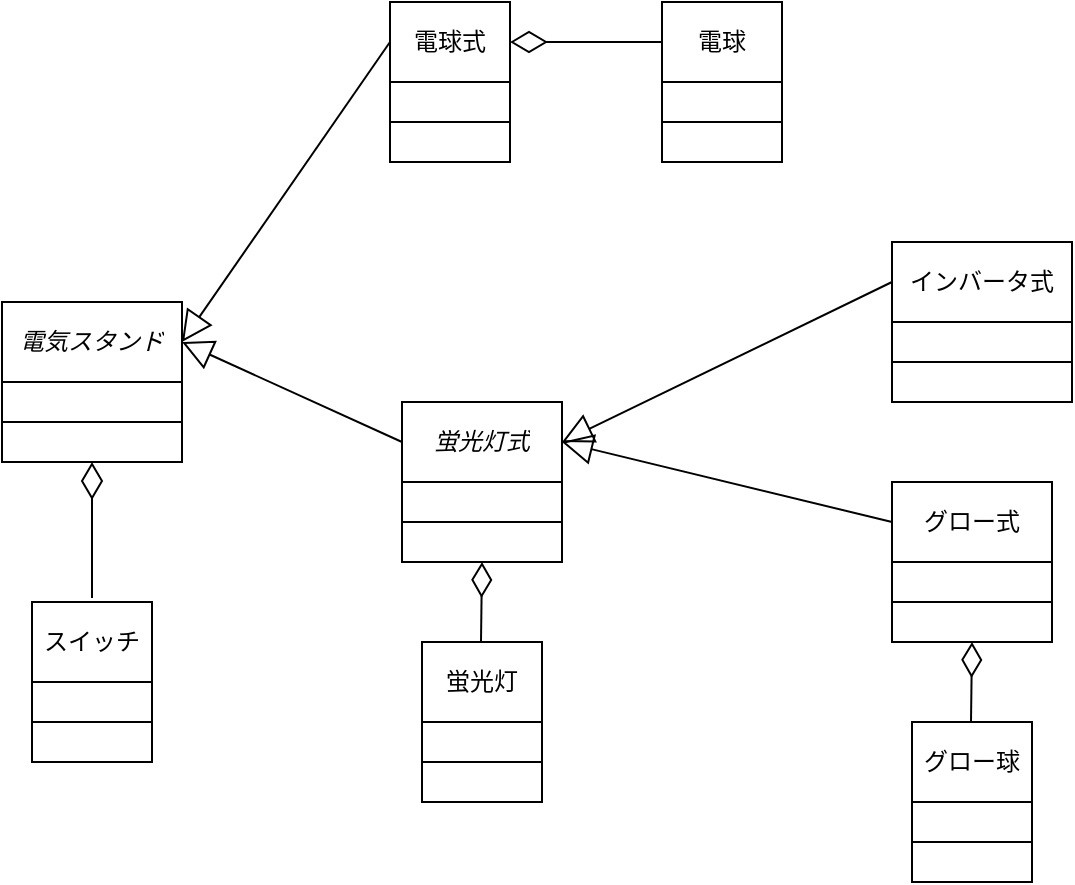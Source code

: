 <mxfile version="24.6.4" type="device" pages="2">
  <diagram name="ページ1" id="jaEZJwNVZ5G4QsKzrhcU">
    <mxGraphModel dx="880" dy="468" grid="1" gridSize="10" guides="1" tooltips="1" connect="1" arrows="1" fold="1" page="1" pageScale="1" pageWidth="827" pageHeight="1169" math="0" shadow="0">
      <root>
        <mxCell id="0" />
        <mxCell id="1" parent="0" />
        <mxCell id="rrLnvd40hAYD-MySEP8I-1" value="" style="shape=table;startSize=0;container=1;collapsible=0;childLayout=tableLayout;" vertex="1" parent="1">
          <mxGeometry x="635" y="280" width="80" height="80" as="geometry" />
        </mxCell>
        <mxCell id="rrLnvd40hAYD-MySEP8I-2" value="" style="shape=tableRow;horizontal=0;startSize=0;swimlaneHead=0;swimlaneBody=0;strokeColor=inherit;top=0;left=0;bottom=0;right=0;collapsible=0;dropTarget=0;fillColor=none;points=[[0,0.5],[1,0.5]];portConstraint=eastwest;" vertex="1" parent="rrLnvd40hAYD-MySEP8I-1">
          <mxGeometry width="80" height="40" as="geometry" />
        </mxCell>
        <mxCell id="rrLnvd40hAYD-MySEP8I-3" value="グロー式" style="shape=partialRectangle;html=1;whiteSpace=wrap;connectable=0;strokeColor=inherit;overflow=hidden;fillColor=none;top=0;left=0;bottom=0;right=0;pointerEvents=1;" vertex="1" parent="rrLnvd40hAYD-MySEP8I-2">
          <mxGeometry width="80" height="40" as="geometry">
            <mxRectangle width="80" height="40" as="alternateBounds" />
          </mxGeometry>
        </mxCell>
        <mxCell id="rrLnvd40hAYD-MySEP8I-4" value="" style="shape=tableRow;horizontal=0;startSize=0;swimlaneHead=0;swimlaneBody=0;strokeColor=inherit;top=0;left=0;bottom=0;right=0;collapsible=0;dropTarget=0;fillColor=none;points=[[0,0.5],[1,0.5]];portConstraint=eastwest;" vertex="1" parent="rrLnvd40hAYD-MySEP8I-1">
          <mxGeometry y="40" width="80" height="20" as="geometry" />
        </mxCell>
        <mxCell id="rrLnvd40hAYD-MySEP8I-5" value="" style="shape=partialRectangle;html=1;whiteSpace=wrap;connectable=0;strokeColor=inherit;overflow=hidden;fillColor=none;top=0;left=0;bottom=0;right=0;pointerEvents=1;" vertex="1" parent="rrLnvd40hAYD-MySEP8I-4">
          <mxGeometry width="80" height="20" as="geometry">
            <mxRectangle width="80" height="20" as="alternateBounds" />
          </mxGeometry>
        </mxCell>
        <mxCell id="rrLnvd40hAYD-MySEP8I-6" value="" style="shape=tableRow;horizontal=0;startSize=0;swimlaneHead=0;swimlaneBody=0;strokeColor=inherit;top=0;left=0;bottom=0;right=0;collapsible=0;dropTarget=0;fillColor=none;points=[[0,0.5],[1,0.5]];portConstraint=eastwest;" vertex="1" parent="rrLnvd40hAYD-MySEP8I-1">
          <mxGeometry y="60" width="80" height="20" as="geometry" />
        </mxCell>
        <mxCell id="rrLnvd40hAYD-MySEP8I-7" value="" style="shape=partialRectangle;html=1;whiteSpace=wrap;connectable=0;strokeColor=inherit;overflow=hidden;fillColor=none;top=0;left=0;bottom=0;right=0;pointerEvents=1;" vertex="1" parent="rrLnvd40hAYD-MySEP8I-6">
          <mxGeometry width="80" height="20" as="geometry">
            <mxRectangle width="80" height="20" as="alternateBounds" />
          </mxGeometry>
        </mxCell>
        <mxCell id="rrLnvd40hAYD-MySEP8I-8" value="" style="shape=table;startSize=0;container=1;collapsible=0;childLayout=tableLayout;" vertex="1" parent="1">
          <mxGeometry x="190" y="190" width="90" height="80" as="geometry" />
        </mxCell>
        <mxCell id="rrLnvd40hAYD-MySEP8I-9" value="" style="shape=tableRow;horizontal=0;startSize=0;swimlaneHead=0;swimlaneBody=0;strokeColor=inherit;top=0;left=0;bottom=0;right=0;collapsible=0;dropTarget=0;fillColor=none;points=[[0,0.5],[1,0.5]];portConstraint=eastwest;" vertex="1" parent="rrLnvd40hAYD-MySEP8I-8">
          <mxGeometry width="90" height="40" as="geometry" />
        </mxCell>
        <mxCell id="rrLnvd40hAYD-MySEP8I-10" value="&lt;span style=&quot;background-color: initial;&quot;&gt;&lt;i&gt;電気スタンド&lt;/i&gt;&lt;/span&gt;" style="shape=partialRectangle;html=1;whiteSpace=wrap;connectable=0;strokeColor=inherit;overflow=hidden;fillColor=none;top=0;left=0;bottom=0;right=0;pointerEvents=1;" vertex="1" parent="rrLnvd40hAYD-MySEP8I-9">
          <mxGeometry width="90" height="40" as="geometry">
            <mxRectangle width="90" height="40" as="alternateBounds" />
          </mxGeometry>
        </mxCell>
        <mxCell id="rrLnvd40hAYD-MySEP8I-11" value="" style="shape=tableRow;horizontal=0;startSize=0;swimlaneHead=0;swimlaneBody=0;strokeColor=inherit;top=0;left=0;bottom=0;right=0;collapsible=0;dropTarget=0;fillColor=none;points=[[0,0.5],[1,0.5]];portConstraint=eastwest;" vertex="1" parent="rrLnvd40hAYD-MySEP8I-8">
          <mxGeometry y="40" width="90" height="20" as="geometry" />
        </mxCell>
        <mxCell id="rrLnvd40hAYD-MySEP8I-12" value="" style="shape=partialRectangle;html=1;whiteSpace=wrap;connectable=0;strokeColor=inherit;overflow=hidden;fillColor=none;top=0;left=0;bottom=0;right=0;pointerEvents=1;" vertex="1" parent="rrLnvd40hAYD-MySEP8I-11">
          <mxGeometry width="90" height="20" as="geometry">
            <mxRectangle width="90" height="20" as="alternateBounds" />
          </mxGeometry>
        </mxCell>
        <mxCell id="rrLnvd40hAYD-MySEP8I-13" value="" style="shape=tableRow;horizontal=0;startSize=0;swimlaneHead=0;swimlaneBody=0;strokeColor=inherit;top=0;left=0;bottom=0;right=0;collapsible=0;dropTarget=0;fillColor=none;points=[[0,0.5],[1,0.5]];portConstraint=eastwest;" vertex="1" parent="rrLnvd40hAYD-MySEP8I-8">
          <mxGeometry y="60" width="90" height="20" as="geometry" />
        </mxCell>
        <mxCell id="rrLnvd40hAYD-MySEP8I-14" value="" style="shape=partialRectangle;html=1;whiteSpace=wrap;connectable=0;strokeColor=inherit;overflow=hidden;fillColor=none;top=0;left=0;bottom=0;right=0;pointerEvents=1;" vertex="1" parent="rrLnvd40hAYD-MySEP8I-13">
          <mxGeometry width="90" height="20" as="geometry">
            <mxRectangle width="90" height="20" as="alternateBounds" />
          </mxGeometry>
        </mxCell>
        <mxCell id="rrLnvd40hAYD-MySEP8I-15" value="" style="shape=table;startSize=0;container=1;collapsible=0;childLayout=tableLayout;" vertex="1" parent="1">
          <mxGeometry x="384" y="40" width="60" height="80" as="geometry" />
        </mxCell>
        <mxCell id="rrLnvd40hAYD-MySEP8I-16" value="" style="shape=tableRow;horizontal=0;startSize=0;swimlaneHead=0;swimlaneBody=0;strokeColor=inherit;top=0;left=0;bottom=0;right=0;collapsible=0;dropTarget=0;fillColor=none;points=[[0,0.5],[1,0.5]];portConstraint=eastwest;" vertex="1" parent="rrLnvd40hAYD-MySEP8I-15">
          <mxGeometry width="60" height="40" as="geometry" />
        </mxCell>
        <mxCell id="rrLnvd40hAYD-MySEP8I-17" value="電球式" style="shape=partialRectangle;html=1;whiteSpace=wrap;connectable=0;strokeColor=inherit;overflow=hidden;fillColor=none;top=0;left=0;bottom=0;right=0;pointerEvents=1;" vertex="1" parent="rrLnvd40hAYD-MySEP8I-16">
          <mxGeometry width="60" height="40" as="geometry">
            <mxRectangle width="60" height="40" as="alternateBounds" />
          </mxGeometry>
        </mxCell>
        <mxCell id="rrLnvd40hAYD-MySEP8I-18" value="" style="shape=tableRow;horizontal=0;startSize=0;swimlaneHead=0;swimlaneBody=0;strokeColor=inherit;top=0;left=0;bottom=0;right=0;collapsible=0;dropTarget=0;fillColor=none;points=[[0,0.5],[1,0.5]];portConstraint=eastwest;" vertex="1" parent="rrLnvd40hAYD-MySEP8I-15">
          <mxGeometry y="40" width="60" height="20" as="geometry" />
        </mxCell>
        <mxCell id="rrLnvd40hAYD-MySEP8I-19" value="" style="shape=partialRectangle;html=1;whiteSpace=wrap;connectable=0;strokeColor=inherit;overflow=hidden;fillColor=none;top=0;left=0;bottom=0;right=0;pointerEvents=1;" vertex="1" parent="rrLnvd40hAYD-MySEP8I-18">
          <mxGeometry width="60" height="20" as="geometry">
            <mxRectangle width="60" height="20" as="alternateBounds" />
          </mxGeometry>
        </mxCell>
        <mxCell id="rrLnvd40hAYD-MySEP8I-20" value="" style="shape=tableRow;horizontal=0;startSize=0;swimlaneHead=0;swimlaneBody=0;strokeColor=inherit;top=0;left=0;bottom=0;right=0;collapsible=0;dropTarget=0;fillColor=none;points=[[0,0.5],[1,0.5]];portConstraint=eastwest;" vertex="1" parent="rrLnvd40hAYD-MySEP8I-15">
          <mxGeometry y="60" width="60" height="20" as="geometry" />
        </mxCell>
        <mxCell id="rrLnvd40hAYD-MySEP8I-21" value="" style="shape=partialRectangle;html=1;whiteSpace=wrap;connectable=0;strokeColor=inherit;overflow=hidden;fillColor=none;top=0;left=0;bottom=0;right=0;pointerEvents=1;" vertex="1" parent="rrLnvd40hAYD-MySEP8I-20">
          <mxGeometry width="60" height="20" as="geometry">
            <mxRectangle width="60" height="20" as="alternateBounds" />
          </mxGeometry>
        </mxCell>
        <mxCell id="rrLnvd40hAYD-MySEP8I-22" value="" style="shape=table;startSize=0;container=1;collapsible=0;childLayout=tableLayout;" vertex="1" parent="1">
          <mxGeometry x="390" y="240" width="80" height="80" as="geometry" />
        </mxCell>
        <mxCell id="rrLnvd40hAYD-MySEP8I-23" value="" style="shape=tableRow;horizontal=0;startSize=0;swimlaneHead=0;swimlaneBody=0;strokeColor=inherit;top=0;left=0;bottom=0;right=0;collapsible=0;dropTarget=0;fillColor=none;points=[[0,0.5],[1,0.5]];portConstraint=eastwest;" vertex="1" parent="rrLnvd40hAYD-MySEP8I-22">
          <mxGeometry width="80" height="40" as="geometry" />
        </mxCell>
        <mxCell id="rrLnvd40hAYD-MySEP8I-24" value="&lt;i&gt;蛍光灯式&lt;/i&gt;" style="shape=partialRectangle;html=1;whiteSpace=wrap;connectable=0;strokeColor=inherit;overflow=hidden;fillColor=none;top=0;left=0;bottom=0;right=0;pointerEvents=1;" vertex="1" parent="rrLnvd40hAYD-MySEP8I-23">
          <mxGeometry width="80" height="40" as="geometry">
            <mxRectangle width="80" height="40" as="alternateBounds" />
          </mxGeometry>
        </mxCell>
        <mxCell id="rrLnvd40hAYD-MySEP8I-25" value="" style="shape=tableRow;horizontal=0;startSize=0;swimlaneHead=0;swimlaneBody=0;strokeColor=inherit;top=0;left=0;bottom=0;right=0;collapsible=0;dropTarget=0;fillColor=none;points=[[0,0.5],[1,0.5]];portConstraint=eastwest;" vertex="1" parent="rrLnvd40hAYD-MySEP8I-22">
          <mxGeometry y="40" width="80" height="20" as="geometry" />
        </mxCell>
        <mxCell id="rrLnvd40hAYD-MySEP8I-26" value="" style="shape=partialRectangle;html=1;whiteSpace=wrap;connectable=0;strokeColor=inherit;overflow=hidden;fillColor=none;top=0;left=0;bottom=0;right=0;pointerEvents=1;" vertex="1" parent="rrLnvd40hAYD-MySEP8I-25">
          <mxGeometry width="80" height="20" as="geometry">
            <mxRectangle width="80" height="20" as="alternateBounds" />
          </mxGeometry>
        </mxCell>
        <mxCell id="rrLnvd40hAYD-MySEP8I-27" value="" style="shape=tableRow;horizontal=0;startSize=0;swimlaneHead=0;swimlaneBody=0;strokeColor=inherit;top=0;left=0;bottom=0;right=0;collapsible=0;dropTarget=0;fillColor=none;points=[[0,0.5],[1,0.5]];portConstraint=eastwest;" vertex="1" parent="rrLnvd40hAYD-MySEP8I-22">
          <mxGeometry y="60" width="80" height="20" as="geometry" />
        </mxCell>
        <mxCell id="rrLnvd40hAYD-MySEP8I-28" value="" style="shape=partialRectangle;html=1;whiteSpace=wrap;connectable=0;strokeColor=inherit;overflow=hidden;fillColor=none;top=0;left=0;bottom=0;right=0;pointerEvents=1;" vertex="1" parent="rrLnvd40hAYD-MySEP8I-27">
          <mxGeometry width="80" height="20" as="geometry">
            <mxRectangle width="80" height="20" as="alternateBounds" />
          </mxGeometry>
        </mxCell>
        <mxCell id="rrLnvd40hAYD-MySEP8I-29" value="" style="shape=table;startSize=0;container=1;collapsible=0;childLayout=tableLayout;" vertex="1" parent="1">
          <mxGeometry x="635" y="160" width="90" height="80" as="geometry" />
        </mxCell>
        <mxCell id="rrLnvd40hAYD-MySEP8I-30" value="" style="shape=tableRow;horizontal=0;startSize=0;swimlaneHead=0;swimlaneBody=0;strokeColor=inherit;top=0;left=0;bottom=0;right=0;collapsible=0;dropTarget=0;fillColor=none;points=[[0,0.5],[1,0.5]];portConstraint=eastwest;" vertex="1" parent="rrLnvd40hAYD-MySEP8I-29">
          <mxGeometry width="90" height="40" as="geometry" />
        </mxCell>
        <mxCell id="rrLnvd40hAYD-MySEP8I-31" value="インバータ式" style="shape=partialRectangle;html=1;whiteSpace=wrap;connectable=0;strokeColor=inherit;overflow=hidden;fillColor=none;top=0;left=0;bottom=0;right=0;pointerEvents=1;" vertex="1" parent="rrLnvd40hAYD-MySEP8I-30">
          <mxGeometry width="90" height="40" as="geometry">
            <mxRectangle width="90" height="40" as="alternateBounds" />
          </mxGeometry>
        </mxCell>
        <mxCell id="rrLnvd40hAYD-MySEP8I-32" value="" style="shape=tableRow;horizontal=0;startSize=0;swimlaneHead=0;swimlaneBody=0;strokeColor=inherit;top=0;left=0;bottom=0;right=0;collapsible=0;dropTarget=0;fillColor=none;points=[[0,0.5],[1,0.5]];portConstraint=eastwest;" vertex="1" parent="rrLnvd40hAYD-MySEP8I-29">
          <mxGeometry y="40" width="90" height="20" as="geometry" />
        </mxCell>
        <mxCell id="rrLnvd40hAYD-MySEP8I-33" value="" style="shape=partialRectangle;html=1;whiteSpace=wrap;connectable=0;strokeColor=inherit;overflow=hidden;fillColor=none;top=0;left=0;bottom=0;right=0;pointerEvents=1;" vertex="1" parent="rrLnvd40hAYD-MySEP8I-32">
          <mxGeometry width="90" height="20" as="geometry">
            <mxRectangle width="90" height="20" as="alternateBounds" />
          </mxGeometry>
        </mxCell>
        <mxCell id="rrLnvd40hAYD-MySEP8I-34" value="" style="shape=tableRow;horizontal=0;startSize=0;swimlaneHead=0;swimlaneBody=0;strokeColor=inherit;top=0;left=0;bottom=0;right=0;collapsible=0;dropTarget=0;fillColor=none;points=[[0,0.5],[1,0.5]];portConstraint=eastwest;" vertex="1" parent="rrLnvd40hAYD-MySEP8I-29">
          <mxGeometry y="60" width="90" height="20" as="geometry" />
        </mxCell>
        <mxCell id="rrLnvd40hAYD-MySEP8I-35" value="" style="shape=partialRectangle;html=1;whiteSpace=wrap;connectable=0;strokeColor=inherit;overflow=hidden;fillColor=none;top=0;left=0;bottom=0;right=0;pointerEvents=1;" vertex="1" parent="rrLnvd40hAYD-MySEP8I-34">
          <mxGeometry width="90" height="20" as="geometry">
            <mxRectangle width="90" height="20" as="alternateBounds" />
          </mxGeometry>
        </mxCell>
        <mxCell id="rrLnvd40hAYD-MySEP8I-36" value="" style="shape=table;startSize=0;container=1;collapsible=0;childLayout=tableLayout;" vertex="1" parent="1">
          <mxGeometry x="205" y="340" width="60" height="80" as="geometry" />
        </mxCell>
        <mxCell id="rrLnvd40hAYD-MySEP8I-37" value="" style="shape=tableRow;horizontal=0;startSize=0;swimlaneHead=0;swimlaneBody=0;strokeColor=inherit;top=0;left=0;bottom=0;right=0;collapsible=0;dropTarget=0;fillColor=none;points=[[0,0.5],[1,0.5]];portConstraint=eastwest;" vertex="1" parent="rrLnvd40hAYD-MySEP8I-36">
          <mxGeometry width="60" height="40" as="geometry" />
        </mxCell>
        <mxCell id="rrLnvd40hAYD-MySEP8I-38" value="スイッチ" style="shape=partialRectangle;html=1;whiteSpace=wrap;connectable=0;strokeColor=inherit;overflow=hidden;fillColor=none;top=0;left=0;bottom=0;right=0;pointerEvents=1;" vertex="1" parent="rrLnvd40hAYD-MySEP8I-37">
          <mxGeometry width="60" height="40" as="geometry">
            <mxRectangle width="60" height="40" as="alternateBounds" />
          </mxGeometry>
        </mxCell>
        <mxCell id="rrLnvd40hAYD-MySEP8I-39" value="" style="shape=tableRow;horizontal=0;startSize=0;swimlaneHead=0;swimlaneBody=0;strokeColor=inherit;top=0;left=0;bottom=0;right=0;collapsible=0;dropTarget=0;fillColor=none;points=[[0,0.5],[1,0.5]];portConstraint=eastwest;" vertex="1" parent="rrLnvd40hAYD-MySEP8I-36">
          <mxGeometry y="40" width="60" height="20" as="geometry" />
        </mxCell>
        <mxCell id="rrLnvd40hAYD-MySEP8I-40" value="" style="shape=partialRectangle;html=1;whiteSpace=wrap;connectable=0;strokeColor=inherit;overflow=hidden;fillColor=none;top=0;left=0;bottom=0;right=0;pointerEvents=1;" vertex="1" parent="rrLnvd40hAYD-MySEP8I-39">
          <mxGeometry width="60" height="20" as="geometry">
            <mxRectangle width="60" height="20" as="alternateBounds" />
          </mxGeometry>
        </mxCell>
        <mxCell id="rrLnvd40hAYD-MySEP8I-41" value="" style="shape=tableRow;horizontal=0;startSize=0;swimlaneHead=0;swimlaneBody=0;strokeColor=inherit;top=0;left=0;bottom=0;right=0;collapsible=0;dropTarget=0;fillColor=none;points=[[0,0.5],[1,0.5]];portConstraint=eastwest;" vertex="1" parent="rrLnvd40hAYD-MySEP8I-36">
          <mxGeometry y="60" width="60" height="20" as="geometry" />
        </mxCell>
        <mxCell id="rrLnvd40hAYD-MySEP8I-42" value="" style="shape=partialRectangle;html=1;whiteSpace=wrap;connectable=0;strokeColor=inherit;overflow=hidden;fillColor=none;top=0;left=0;bottom=0;right=0;pointerEvents=1;" vertex="1" parent="rrLnvd40hAYD-MySEP8I-41">
          <mxGeometry width="60" height="20" as="geometry">
            <mxRectangle width="60" height="20" as="alternateBounds" />
          </mxGeometry>
        </mxCell>
        <mxCell id="rrLnvd40hAYD-MySEP8I-43" style="rounded=0;orthogonalLoop=1;jettySize=auto;html=1;exitX=1;exitY=0.5;exitDx=0;exitDy=0;entryX=0;entryY=0.5;entryDx=0;entryDy=0;startArrow=block;startFill=0;endArrow=none;endFill=0;strokeWidth=1;endSize=6;startSize=13;" edge="1" parent="1" source="rrLnvd40hAYD-MySEP8I-9" target="rrLnvd40hAYD-MySEP8I-16">
          <mxGeometry relative="1" as="geometry" />
        </mxCell>
        <mxCell id="rrLnvd40hAYD-MySEP8I-44" style="rounded=0;orthogonalLoop=1;jettySize=auto;html=1;exitX=0;exitY=0.5;exitDx=0;exitDy=0;entryX=1;entryY=0.5;entryDx=0;entryDy=0;endArrow=block;endFill=0;endSize=13;" edge="1" parent="1" source="rrLnvd40hAYD-MySEP8I-23" target="rrLnvd40hAYD-MySEP8I-9">
          <mxGeometry relative="1" as="geometry" />
        </mxCell>
        <mxCell id="rrLnvd40hAYD-MySEP8I-45" style="rounded=0;orthogonalLoop=1;jettySize=auto;html=1;exitX=1;exitY=0.5;exitDx=0;exitDy=0;entryX=0;entryY=0.5;entryDx=0;entryDy=0;endArrow=none;endFill=0;startArrow=block;startFill=0;endSize=6;startSize=13;" edge="1" parent="1" source="rrLnvd40hAYD-MySEP8I-23" target="rrLnvd40hAYD-MySEP8I-30">
          <mxGeometry relative="1" as="geometry" />
        </mxCell>
        <mxCell id="rrLnvd40hAYD-MySEP8I-46" style="rounded=0;orthogonalLoop=1;jettySize=auto;html=1;exitX=0;exitY=0.5;exitDx=0;exitDy=0;entryX=1;entryY=0.5;entryDx=0;entryDy=0;endArrow=block;endFill=0;startSize=6;endSize=13;" edge="1" parent="1" source="rrLnvd40hAYD-MySEP8I-2" target="rrLnvd40hAYD-MySEP8I-23">
          <mxGeometry relative="1" as="geometry" />
        </mxCell>
        <mxCell id="rrLnvd40hAYD-MySEP8I-49" value="" style="endArrow=diamondThin;html=1;rounded=0;endFill=0;endSize=16;exitX=0.5;exitY=-0.05;exitDx=0;exitDy=0;exitPerimeter=0;" edge="1" parent="1" source="rrLnvd40hAYD-MySEP8I-37" target="rrLnvd40hAYD-MySEP8I-13">
          <mxGeometry width="50" height="50" relative="1" as="geometry">
            <mxPoint x="235" y="400" as="sourcePoint" />
            <mxPoint x="270" y="350" as="targetPoint" />
          </mxGeometry>
        </mxCell>
        <mxCell id="rrLnvd40hAYD-MySEP8I-50" value="" style="shape=table;startSize=0;container=1;collapsible=0;childLayout=tableLayout;" vertex="1" parent="1">
          <mxGeometry x="645" y="400" width="60" height="80" as="geometry" />
        </mxCell>
        <mxCell id="rrLnvd40hAYD-MySEP8I-51" value="" style="shape=tableRow;horizontal=0;startSize=0;swimlaneHead=0;swimlaneBody=0;strokeColor=inherit;top=0;left=0;bottom=0;right=0;collapsible=0;dropTarget=0;fillColor=none;points=[[0,0.5],[1,0.5]];portConstraint=eastwest;" vertex="1" parent="rrLnvd40hAYD-MySEP8I-50">
          <mxGeometry width="60" height="40" as="geometry" />
        </mxCell>
        <mxCell id="rrLnvd40hAYD-MySEP8I-52" value="グロー球" style="shape=partialRectangle;html=1;whiteSpace=wrap;connectable=0;strokeColor=inherit;overflow=hidden;fillColor=none;top=0;left=0;bottom=0;right=0;pointerEvents=1;" vertex="1" parent="rrLnvd40hAYD-MySEP8I-51">
          <mxGeometry width="60" height="40" as="geometry">
            <mxRectangle width="60" height="40" as="alternateBounds" />
          </mxGeometry>
        </mxCell>
        <mxCell id="rrLnvd40hAYD-MySEP8I-53" value="" style="shape=tableRow;horizontal=0;startSize=0;swimlaneHead=0;swimlaneBody=0;strokeColor=inherit;top=0;left=0;bottom=0;right=0;collapsible=0;dropTarget=0;fillColor=none;points=[[0,0.5],[1,0.5]];portConstraint=eastwest;" vertex="1" parent="rrLnvd40hAYD-MySEP8I-50">
          <mxGeometry y="40" width="60" height="20" as="geometry" />
        </mxCell>
        <mxCell id="rrLnvd40hAYD-MySEP8I-54" value="" style="shape=partialRectangle;html=1;whiteSpace=wrap;connectable=0;strokeColor=inherit;overflow=hidden;fillColor=none;top=0;left=0;bottom=0;right=0;pointerEvents=1;" vertex="1" parent="rrLnvd40hAYD-MySEP8I-53">
          <mxGeometry width="60" height="20" as="geometry">
            <mxRectangle width="60" height="20" as="alternateBounds" />
          </mxGeometry>
        </mxCell>
        <mxCell id="rrLnvd40hAYD-MySEP8I-55" value="" style="shape=tableRow;horizontal=0;startSize=0;swimlaneHead=0;swimlaneBody=0;strokeColor=inherit;top=0;left=0;bottom=0;right=0;collapsible=0;dropTarget=0;fillColor=none;points=[[0,0.5],[1,0.5]];portConstraint=eastwest;" vertex="1" parent="rrLnvd40hAYD-MySEP8I-50">
          <mxGeometry y="60" width="60" height="20" as="geometry" />
        </mxCell>
        <mxCell id="rrLnvd40hAYD-MySEP8I-56" value="" style="shape=partialRectangle;html=1;whiteSpace=wrap;connectable=0;strokeColor=inherit;overflow=hidden;fillColor=none;top=0;left=0;bottom=0;right=0;pointerEvents=1;" vertex="1" parent="rrLnvd40hAYD-MySEP8I-55">
          <mxGeometry width="60" height="20" as="geometry">
            <mxRectangle width="60" height="20" as="alternateBounds" />
          </mxGeometry>
        </mxCell>
        <mxCell id="rrLnvd40hAYD-MySEP8I-58" value="" style="shape=table;startSize=0;container=1;collapsible=0;childLayout=tableLayout;" vertex="1" parent="1">
          <mxGeometry x="520" y="40" width="60" height="80" as="geometry" />
        </mxCell>
        <mxCell id="rrLnvd40hAYD-MySEP8I-59" value="" style="shape=tableRow;horizontal=0;startSize=0;swimlaneHead=0;swimlaneBody=0;strokeColor=inherit;top=0;left=0;bottom=0;right=0;collapsible=0;dropTarget=0;fillColor=none;points=[[0,0.5],[1,0.5]];portConstraint=eastwest;" vertex="1" parent="rrLnvd40hAYD-MySEP8I-58">
          <mxGeometry width="60" height="40" as="geometry" />
        </mxCell>
        <mxCell id="rrLnvd40hAYD-MySEP8I-60" value="電球" style="shape=partialRectangle;html=1;whiteSpace=wrap;connectable=0;strokeColor=inherit;overflow=hidden;fillColor=none;top=0;left=0;bottom=0;right=0;pointerEvents=1;" vertex="1" parent="rrLnvd40hAYD-MySEP8I-59">
          <mxGeometry width="60" height="40" as="geometry">
            <mxRectangle width="60" height="40" as="alternateBounds" />
          </mxGeometry>
        </mxCell>
        <mxCell id="rrLnvd40hAYD-MySEP8I-61" value="" style="shape=tableRow;horizontal=0;startSize=0;swimlaneHead=0;swimlaneBody=0;strokeColor=inherit;top=0;left=0;bottom=0;right=0;collapsible=0;dropTarget=0;fillColor=none;points=[[0,0.5],[1,0.5]];portConstraint=eastwest;" vertex="1" parent="rrLnvd40hAYD-MySEP8I-58">
          <mxGeometry y="40" width="60" height="20" as="geometry" />
        </mxCell>
        <mxCell id="rrLnvd40hAYD-MySEP8I-62" value="" style="shape=partialRectangle;html=1;whiteSpace=wrap;connectable=0;strokeColor=inherit;overflow=hidden;fillColor=none;top=0;left=0;bottom=0;right=0;pointerEvents=1;" vertex="1" parent="rrLnvd40hAYD-MySEP8I-61">
          <mxGeometry width="60" height="20" as="geometry">
            <mxRectangle width="60" height="20" as="alternateBounds" />
          </mxGeometry>
        </mxCell>
        <mxCell id="rrLnvd40hAYD-MySEP8I-63" value="" style="shape=tableRow;horizontal=0;startSize=0;swimlaneHead=0;swimlaneBody=0;strokeColor=inherit;top=0;left=0;bottom=0;right=0;collapsible=0;dropTarget=0;fillColor=none;points=[[0,0.5],[1,0.5]];portConstraint=eastwest;" vertex="1" parent="rrLnvd40hAYD-MySEP8I-58">
          <mxGeometry y="60" width="60" height="20" as="geometry" />
        </mxCell>
        <mxCell id="rrLnvd40hAYD-MySEP8I-64" value="" style="shape=partialRectangle;html=1;whiteSpace=wrap;connectable=0;strokeColor=inherit;overflow=hidden;fillColor=none;top=0;left=0;bottom=0;right=0;pointerEvents=1;" vertex="1" parent="rrLnvd40hAYD-MySEP8I-63">
          <mxGeometry width="60" height="20" as="geometry">
            <mxRectangle width="60" height="20" as="alternateBounds" />
          </mxGeometry>
        </mxCell>
        <mxCell id="rrLnvd40hAYD-MySEP8I-66" value="" style="shape=table;startSize=0;container=1;collapsible=0;childLayout=tableLayout;" vertex="1" parent="1">
          <mxGeometry x="400" y="360" width="60" height="80" as="geometry" />
        </mxCell>
        <mxCell id="rrLnvd40hAYD-MySEP8I-67" value="" style="shape=tableRow;horizontal=0;startSize=0;swimlaneHead=0;swimlaneBody=0;strokeColor=inherit;top=0;left=0;bottom=0;right=0;collapsible=0;dropTarget=0;fillColor=none;points=[[0,0.5],[1,0.5]];portConstraint=eastwest;" vertex="1" parent="rrLnvd40hAYD-MySEP8I-66">
          <mxGeometry width="60" height="40" as="geometry" />
        </mxCell>
        <mxCell id="rrLnvd40hAYD-MySEP8I-68" value="蛍光灯" style="shape=partialRectangle;html=1;whiteSpace=wrap;connectable=0;strokeColor=inherit;overflow=hidden;fillColor=none;top=0;left=0;bottom=0;right=0;pointerEvents=1;" vertex="1" parent="rrLnvd40hAYD-MySEP8I-67">
          <mxGeometry width="60" height="40" as="geometry">
            <mxRectangle width="60" height="40" as="alternateBounds" />
          </mxGeometry>
        </mxCell>
        <mxCell id="rrLnvd40hAYD-MySEP8I-69" value="" style="shape=tableRow;horizontal=0;startSize=0;swimlaneHead=0;swimlaneBody=0;strokeColor=inherit;top=0;left=0;bottom=0;right=0;collapsible=0;dropTarget=0;fillColor=none;points=[[0,0.5],[1,0.5]];portConstraint=eastwest;" vertex="1" parent="rrLnvd40hAYD-MySEP8I-66">
          <mxGeometry y="40" width="60" height="20" as="geometry" />
        </mxCell>
        <mxCell id="rrLnvd40hAYD-MySEP8I-70" value="" style="shape=partialRectangle;html=1;whiteSpace=wrap;connectable=0;strokeColor=inherit;overflow=hidden;fillColor=none;top=0;left=0;bottom=0;right=0;pointerEvents=1;" vertex="1" parent="rrLnvd40hAYD-MySEP8I-69">
          <mxGeometry width="60" height="20" as="geometry">
            <mxRectangle width="60" height="20" as="alternateBounds" />
          </mxGeometry>
        </mxCell>
        <mxCell id="rrLnvd40hAYD-MySEP8I-71" value="" style="shape=tableRow;horizontal=0;startSize=0;swimlaneHead=0;swimlaneBody=0;strokeColor=inherit;top=0;left=0;bottom=0;right=0;collapsible=0;dropTarget=0;fillColor=none;points=[[0,0.5],[1,0.5]];portConstraint=eastwest;" vertex="1" parent="rrLnvd40hAYD-MySEP8I-66">
          <mxGeometry y="60" width="60" height="20" as="geometry" />
        </mxCell>
        <mxCell id="rrLnvd40hAYD-MySEP8I-72" value="" style="shape=partialRectangle;html=1;whiteSpace=wrap;connectable=0;strokeColor=inherit;overflow=hidden;fillColor=none;top=0;left=0;bottom=0;right=0;pointerEvents=1;" vertex="1" parent="rrLnvd40hAYD-MySEP8I-71">
          <mxGeometry width="60" height="20" as="geometry">
            <mxRectangle width="60" height="20" as="alternateBounds" />
          </mxGeometry>
        </mxCell>
        <mxCell id="rrLnvd40hAYD-MySEP8I-74" value="" style="endArrow=diamondThin;html=1;rounded=0;endFill=0;endSize=15;" edge="1" parent="1">
          <mxGeometry width="50" height="50" relative="1" as="geometry">
            <mxPoint x="674.5" y="400" as="sourcePoint" />
            <mxPoint x="675" y="360" as="targetPoint" />
          </mxGeometry>
        </mxCell>
        <mxCell id="rrLnvd40hAYD-MySEP8I-145" value="" style="endArrow=diamondThin;html=1;rounded=0;endFill=0;endSize=15;" edge="1" parent="1">
          <mxGeometry width="50" height="50" relative="1" as="geometry">
            <mxPoint x="429.5" y="360" as="sourcePoint" />
            <mxPoint x="430" y="320" as="targetPoint" />
          </mxGeometry>
        </mxCell>
        <mxCell id="rrLnvd40hAYD-MySEP8I-146" style="edgeStyle=orthogonalEdgeStyle;rounded=0;orthogonalLoop=1;jettySize=auto;html=1;exitX=0;exitY=0.5;exitDx=0;exitDy=0;entryX=1;entryY=0.5;entryDx=0;entryDy=0;endArrow=diamondThin;endFill=0;endSize=16;" edge="1" parent="1" source="rrLnvd40hAYD-MySEP8I-59" target="rrLnvd40hAYD-MySEP8I-16">
          <mxGeometry relative="1" as="geometry" />
        </mxCell>
      </root>
    </mxGraphModel>
  </diagram>
  <diagram id="ZK4hrukoJIypYtX-nTqM" name="ページ2">
    <mxGraphModel dx="880" dy="468" grid="1" gridSize="10" guides="1" tooltips="1" connect="1" arrows="1" fold="1" page="1" pageScale="1" pageWidth="827" pageHeight="1169" math="0" shadow="0">
      <root>
        <mxCell id="0" />
        <mxCell id="1" parent="0" />
        <mxCell id="G-hZnFiwu9B4Gj_jBG8a-1" value="" style="shape=table;startSize=0;container=1;collapsible=0;childLayout=tableLayout;" vertex="1" parent="1">
          <mxGeometry x="320" y="160" width="80" height="40" as="geometry" />
        </mxCell>
        <mxCell id="G-hZnFiwu9B4Gj_jBG8a-2" value="" style="shape=tableRow;horizontal=0;startSize=0;swimlaneHead=0;swimlaneBody=0;strokeColor=inherit;top=0;left=0;bottom=0;right=0;collapsible=0;dropTarget=0;fillColor=none;points=[[0,0.5],[1,0.5]];portConstraint=eastwest;fontStyle=4" vertex="1" parent="G-hZnFiwu9B4Gj_jBG8a-1">
          <mxGeometry width="80" height="40" as="geometry" />
        </mxCell>
        <mxCell id="G-hZnFiwu9B4Gj_jBG8a-3" value="：グロー式" style="shape=partialRectangle;html=1;whiteSpace=wrap;connectable=0;strokeColor=inherit;overflow=hidden;fillColor=none;top=0;left=0;bottom=0;right=0;pointerEvents=1;fontStyle=4" vertex="1" parent="G-hZnFiwu9B4Gj_jBG8a-2">
          <mxGeometry width="80" height="40" as="geometry">
            <mxRectangle width="80" height="40" as="alternateBounds" />
          </mxGeometry>
        </mxCell>
        <mxCell id="G-hZnFiwu9B4Gj_jBG8a-8" value="" style="shape=table;startSize=0;container=1;collapsible=0;childLayout=tableLayout;" vertex="1" parent="1">
          <mxGeometry x="150" y="160" width="90" height="40" as="geometry" />
        </mxCell>
        <mxCell id="G-hZnFiwu9B4Gj_jBG8a-9" value="" style="shape=tableRow;horizontal=0;startSize=0;swimlaneHead=0;swimlaneBody=0;strokeColor=inherit;top=0;left=0;bottom=0;right=0;collapsible=0;dropTarget=0;fillColor=none;points=[[0,0.5],[1,0.5]];portConstraint=eastwest;fontStyle=4" vertex="1" parent="G-hZnFiwu9B4Gj_jBG8a-8">
          <mxGeometry width="90" height="40" as="geometry" />
        </mxCell>
        <mxCell id="G-hZnFiwu9B4Gj_jBG8a-10" value="&lt;span style=&quot;background-color: initial;&quot;&gt;：電気スタンド&lt;/span&gt;" style="shape=partialRectangle;html=1;whiteSpace=wrap;connectable=0;strokeColor=inherit;overflow=hidden;fillColor=none;top=0;left=0;bottom=0;right=0;pointerEvents=1;fontStyle=4" vertex="1" parent="G-hZnFiwu9B4Gj_jBG8a-9">
          <mxGeometry width="90" height="40" as="geometry">
            <mxRectangle width="90" height="40" as="alternateBounds" />
          </mxGeometry>
        </mxCell>
        <mxCell id="G-hZnFiwu9B4Gj_jBG8a-44" style="rounded=0;orthogonalLoop=1;jettySize=auto;html=1;exitX=0;exitY=0.5;exitDx=0;exitDy=0;entryX=1;entryY=0.5;entryDx=0;entryDy=0;endArrow=none;endFill=0;endSize=13;fontStyle=4" edge="1" parent="1" target="G-hZnFiwu9B4Gj_jBG8a-9">
          <mxGeometry relative="1" as="geometry">
            <mxPoint x="320" y="180" as="sourcePoint" />
          </mxGeometry>
        </mxCell>
        <mxCell id="G-hZnFiwu9B4Gj_jBG8a-48" value="" style="shape=table;startSize=0;container=1;collapsible=0;childLayout=tableLayout;" vertex="1" parent="1">
          <mxGeometry x="480" y="160" width="70" height="40" as="geometry" />
        </mxCell>
        <mxCell id="G-hZnFiwu9B4Gj_jBG8a-49" value="" style="shape=tableRow;horizontal=0;startSize=0;swimlaneHead=0;swimlaneBody=0;strokeColor=inherit;top=0;left=0;bottom=0;right=0;collapsible=0;dropTarget=0;fillColor=none;points=[[0,0.5],[1,0.5]];portConstraint=eastwest;fontStyle=4" vertex="1" parent="G-hZnFiwu9B4Gj_jBG8a-48">
          <mxGeometry width="70" height="40" as="geometry" />
        </mxCell>
        <mxCell id="G-hZnFiwu9B4Gj_jBG8a-50" value="：グロー球" style="shape=partialRectangle;html=1;whiteSpace=wrap;connectable=0;strokeColor=inherit;overflow=hidden;fillColor=none;top=0;left=0;bottom=0;right=0;pointerEvents=1;fontStyle=4" vertex="1" parent="G-hZnFiwu9B4Gj_jBG8a-49">
          <mxGeometry width="70" height="40" as="geometry">
            <mxRectangle width="70" height="40" as="alternateBounds" />
          </mxGeometry>
        </mxCell>
        <mxCell id="G-hZnFiwu9B4Gj_jBG8a-69" value="" style="endArrow=none;html=1;rounded=0;endFill=0;endSize=15;entryX=1;entryY=0.5;entryDx=0;entryDy=0;exitX=0;exitY=0.5;exitDx=0;exitDy=0;fontStyle=4" edge="1" parent="1" source="G-hZnFiwu9B4Gj_jBG8a-49" target="G-hZnFiwu9B4Gj_jBG8a-2">
          <mxGeometry width="50" height="50" relative="1" as="geometry">
            <mxPoint x="600" y="230" as="sourcePoint" />
            <mxPoint x="600.5" y="190" as="targetPoint" />
          </mxGeometry>
        </mxCell>
        <mxCell id="3GXB-IHU3anUMzAuVZQH-1" value="実装する" style="text;html=1;align=center;verticalAlign=middle;resizable=0;points=[];autosize=1;strokeColor=none;fillColor=none;" vertex="1" parent="1">
          <mxGeometry x="250" y="138" width="70" height="30" as="geometry" />
        </mxCell>
        <mxCell id="3GXB-IHU3anUMzAuVZQH-3" value="持っている" style="text;html=1;align=center;verticalAlign=middle;resizable=0;points=[];autosize=1;strokeColor=none;fillColor=none;" vertex="1" parent="1">
          <mxGeometry x="400" y="138" width="80" height="30" as="geometry" />
        </mxCell>
      </root>
    </mxGraphModel>
  </diagram>
</mxfile>
